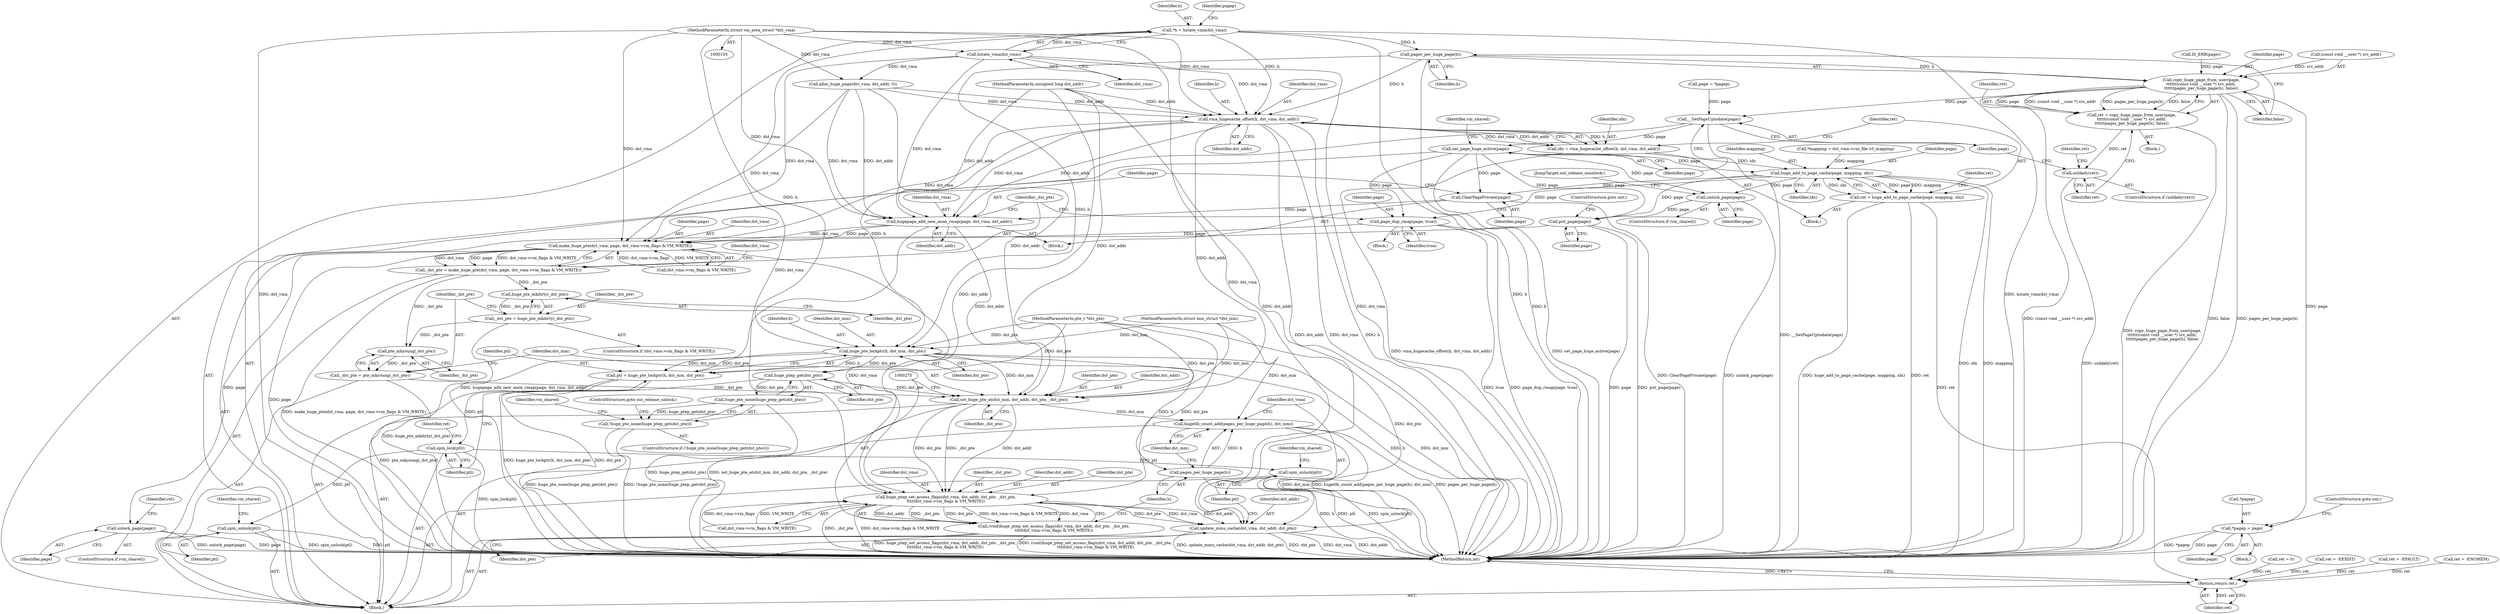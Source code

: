 digraph "1_linux_1e3921471354244f70fe268586ff94a97a6dd4df@pointer" {
"1000156" [label="(Call,pages_per_huge_page(h))"];
"1000122" [label="(Call,*h = hstate_vma(dst_vma))"];
"1000124" [label="(Call,hstate_vma(dst_vma))"];
"1000108" [label="(MethodParameterIn,struct vm_area_struct *dst_vma)"];
"1000151" [label="(Call,copy_huge_page_from_user(page,\n\t\t\t\t\t\t(const void __user *) src_addr,\n\t\t\t\t\t\tpages_per_huge_page(h), false))"];
"1000149" [label="(Call,ret = copy_huge_page_from_user(page,\n\t\t\t\t\t\t(const void __user *) src_addr,\n\t\t\t\t\t\tpages_per_huge_page(h), false))"];
"1000160" [label="(Call,unlikely(ret))"];
"1000167" [label="(Call,*pagep = page)"];
"1000182" [label="(Call,__SetPageUptodate(page))"];
"1000184" [label="(Call,set_page_huge_active(page))"];
"1000206" [label="(Call,huge_add_to_page_cache(page, mapping, idx))"];
"1000204" [label="(Call,ret = huge_add_to_page_cache(page, mapping, idx))"];
"1000304" [label="(Return,return ret;)"];
"1000234" [label="(Call,page_dup_rmap(page, true))"];
"1000247" [label="(Call,make_huge_pte(dst_vma, page, dst_vma->vm_flags & VM_WRITE))"];
"1000245" [label="(Call,_dst_pte = make_huge_pte(dst_vma, page, dst_vma->vm_flags & VM_WRITE))"];
"1000263" [label="(Call,huge_pte_mkdirty(_dst_pte))"];
"1000261" [label="(Call,_dst_pte = huge_pte_mkdirty(_dst_pte))"];
"1000267" [label="(Call,pte_mkyoung(_dst_pte))"];
"1000265" [label="(Call,_dst_pte = pte_mkyoung(_dst_pte))"];
"1000269" [label="(Call,set_huge_pte_at(dst_mm, dst_addr, dst_pte, _dst_pte))"];
"1000276" [label="(Call,huge_ptep_set_access_flags(dst_vma, dst_addr, dst_pte, _dst_pte,\n\t\t\t\t\tdst_vma->vm_flags & VM_WRITE))"];
"1000274" [label="(Call,(void)huge_ptep_set_access_flags(dst_vma, dst_addr, dst_pte, _dst_pte,\n\t\t\t\t\tdst_vma->vm_flags & VM_WRITE))"];
"1000290" [label="(Call,update_mmu_cache(dst_vma, dst_addr, dst_pte))"];
"1000286" [label="(Call,hugetlb_count_add(pages_per_huge_page(h), dst_mm))"];
"1000298" [label="(Call,unlock_page(page))"];
"1000239" [label="(Call,ClearPagePrivate(page))"];
"1000241" [label="(Call,hugepage_add_new_anon_rmap(page, dst_vma, dst_addr))"];
"1000311" [label="(Call,unlock_page(page))"];
"1000314" [label="(Call,put_page(page))"];
"1000200" [label="(Call,vma_hugecache_offset(h, dst_vma, dst_addr))"];
"1000198" [label="(Call,idx = vma_hugecache_offset(h, dst_vma, dst_addr))"];
"1000215" [label="(Call,huge_pte_lockptr(h, dst_mm, dst_pte))"];
"1000213" [label="(Call,ptl = huge_pte_lockptr(h, dst_mm, dst_pte))"];
"1000219" [label="(Call,spin_lock(ptl))"];
"1000294" [label="(Call,spin_unlock(ptl))"];
"1000307" [label="(Call,spin_unlock(ptl))"];
"1000228" [label="(Call,huge_ptep_get(dst_pte))"];
"1000227" [label="(Call,huge_pte_none(huge_ptep_get(dst_pte)))"];
"1000226" [label="(Call,!huge_pte_none(huge_ptep_get(dst_pte)))"];
"1000287" [label="(Call,pages_per_huge_page(h))"];
"1000219" [label="(Call,spin_lock(ptl))"];
"1000264" [label="(Identifier,_dst_pte)"];
"1000211" [label="(Identifier,ret)"];
"1000246" [label="(Identifier,_dst_pte)"];
"1000243" [label="(Identifier,dst_vma)"];
"1000293" [label="(Identifier,dst_pte)"];
"1000202" [label="(Identifier,dst_vma)"];
"1000216" [label="(Identifier,h)"];
"1000160" [label="(Call,unlikely(ret))"];
"1000208" [label="(Identifier,mapping)"];
"1000298" [label="(Call,unlock_page(page))"];
"1000167" [label="(Call,*pagep = page)"];
"1000263" [label="(Call,huge_pte_mkdirty(_dst_pte))"];
"1000201" [label="(Identifier,h)"];
"1000134" [label="(Block,)"];
"1000296" [label="(ControlStructure,if (vm_shared))"];
"1000289" [label="(Identifier,dst_mm)"];
"1000270" [label="(Identifier,dst_mm)"];
"1000174" [label="(Call,page = *pagep)"];
"1000315" [label="(Identifier,page)"];
"1000124" [label="(Call,hstate_vma(dst_vma))"];
"1000209" [label="(Identifier,idx)"];
"1000107" [label="(MethodParameterIn,pte_t *dst_pte)"];
"1000272" [label="(Identifier,dst_pte)"];
"1000225" [label="(ControlStructure,if (!huge_pte_none(huge_ptep_get(dst_pte))))"];
"1000112" [label="(Block,)"];
"1000250" [label="(Call,dst_vma->vm_flags & VM_WRITE)"];
"1000290" [label="(Call,update_mmu_cache(dst_vma, dst_addr, dst_pte))"];
"1000151" [label="(Call,copy_huge_page_from_user(page,\n\t\t\t\t\t\t(const void __user *) src_addr,\n\t\t\t\t\t\tpages_per_huge_page(h), false))"];
"1000291" [label="(Identifier,dst_vma)"];
"1000269" [label="(Call,set_huge_pte_at(dst_mm, dst_addr, dst_pte, _dst_pte))"];
"1000297" [label="(Identifier,vm_shared)"];
"1000149" [label="(Call,ret = copy_huge_page_from_user(page,\n\t\t\t\t\t\t(const void __user *) src_addr,\n\t\t\t\t\t\tpages_per_huge_page(h), false))"];
"1000311" [label="(Call,unlock_page(page))"];
"1000317" [label="(MethodReturn,int)"];
"1000294" [label="(Call,spin_unlock(ptl))"];
"1000235" [label="(Identifier,page)"];
"1000125" [label="(Identifier,dst_vma)"];
"1000288" [label="(Identifier,h)"];
"1000312" [label="(Identifier,page)"];
"1000276" [label="(Call,huge_ptep_set_access_flags(dst_vma, dst_addr, dst_pte, _dst_pte,\n\t\t\t\t\tdst_vma->vm_flags & VM_WRITE))"];
"1000206" [label="(Call,huge_add_to_page_cache(page, mapping, idx))"];
"1000226" [label="(Call,!huge_pte_none(huge_ptep_get(dst_pte)))"];
"1000280" [label="(Identifier,_dst_pte)"];
"1000301" [label="(Identifier,ret)"];
"1000287" [label="(Call,pages_per_huge_page(h))"];
"1000248" [label="(Identifier,dst_vma)"];
"1000123" [label="(Identifier,h)"];
"1000299" [label="(Identifier,page)"];
"1000133" [label="(Identifier,pagep)"];
"1000184" [label="(Call,set_page_huge_active(page))"];
"1000109" [label="(MethodParameterIn,unsigned long dst_addr)"];
"1000229" [label="(Identifier,dst_pte)"];
"1000205" [label="(Identifier,ret)"];
"1000108" [label="(MethodParameterIn,struct vm_area_struct *dst_vma)"];
"1000305" [label="(Identifier,ret)"];
"1000214" [label="(Identifier,ptl)"];
"1000314" [label="(Call,put_page(page))"];
"1000255" [label="(ControlStructure,if (dst_vma->vm_flags & VM_WRITE))"];
"1000217" [label="(Identifier,dst_mm)"];
"1000183" [label="(Identifier,page)"];
"1000267" [label="(Call,pte_mkyoung(_dst_pte))"];
"1000274" [label="(Call,(void)huge_ptep_set_access_flags(dst_vma, dst_addr, dst_pte, _dst_pte,\n\t\t\t\t\tdst_vma->vm_flags & VM_WRITE))"];
"1000232" [label="(Identifier,vm_shared)"];
"1000271" [label="(Identifier,dst_addr)"];
"1000158" [label="(Identifier,false)"];
"1000310" [label="(Identifier,vm_shared)"];
"1000295" [label="(Identifier,ptl)"];
"1000286" [label="(Call,hugetlb_count_add(pages_per_huge_page(h), dst_mm))"];
"1000300" [label="(Call,ret = 0)"];
"1000307" [label="(Call,spin_unlock(ptl))"];
"1000244" [label="(Identifier,dst_addr)"];
"1000159" [label="(ControlStructure,if (unlikely(ret)))"];
"1000162" [label="(Block,)"];
"1000266" [label="(Identifier,_dst_pte)"];
"1000156" [label="(Call,pages_per_huge_page(h))"];
"1000273" [label="(Identifier,_dst_pte)"];
"1000281" [label="(Call,dst_vma->vm_flags & VM_WRITE)"];
"1000171" [label="(ControlStructure,goto out;)"];
"1000122" [label="(Call,*h = hstate_vma(dst_vma))"];
"1000247" [label="(Call,make_huge_pte(dst_vma, page, dst_vma->vm_flags & VM_WRITE))"];
"1000240" [label="(Identifier,page)"];
"1000313" [label="(JumpTarget,out_release_nounlock:)"];
"1000292" [label="(Identifier,dst_addr)"];
"1000141" [label="(Call,alloc_huge_page(dst_vma, dst_addr, 0))"];
"1000215" [label="(Call,huge_pte_lockptr(h, dst_mm, dst_pte))"];
"1000150" [label="(Identifier,ret)"];
"1000242" [label="(Identifier,page)"];
"1000168" [label="(Call,*pagep)"];
"1000308" [label="(Identifier,ptl)"];
"1000222" [label="(Identifier,ret)"];
"1000187" [label="(Identifier,vm_shared)"];
"1000227" [label="(Call,huge_pte_none(huge_ptep_get(dst_pte)))"];
"1000190" [label="(Call,*mapping = dst_vma->vm_file->f_mapping)"];
"1000152" [label="(Identifier,page)"];
"1000164" [label="(Identifier,ret)"];
"1000204" [label="(Call,ret = huge_add_to_page_cache(page, mapping, idx))"];
"1000239" [label="(Call,ClearPagePrivate(page))"];
"1000153" [label="(Call,(const void __user *) src_addr)"];
"1000221" [label="(Call,ret = -EEXIST)"];
"1000316" [label="(ControlStructure,goto out;)"];
"1000199" [label="(Identifier,idx)"];
"1000218" [label="(Identifier,dst_pte)"];
"1000213" [label="(Call,ptl = huge_pte_lockptr(h, dst_mm, dst_pte))"];
"1000170" [label="(Identifier,page)"];
"1000200" [label="(Call,vma_hugecache_offset(h, dst_vma, dst_addr))"];
"1000161" [label="(Identifier,ret)"];
"1000207" [label="(Identifier,page)"];
"1000163" [label="(Call,ret = -EFAULT)"];
"1000265" [label="(Call,_dst_pte = pte_mkyoung(_dst_pte))"];
"1000245" [label="(Call,_dst_pte = make_huge_pte(dst_vma, page, dst_vma->vm_flags & VM_WRITE))"];
"1000268" [label="(Identifier,_dst_pte)"];
"1000106" [label="(MethodParameterIn,struct mm_struct *dst_mm)"];
"1000203" [label="(Identifier,dst_addr)"];
"1000258" [label="(Identifier,dst_vma)"];
"1000230" [label="(ControlStructure,goto out_release_unlock;)"];
"1000262" [label="(Identifier,_dst_pte)"];
"1000157" [label="(Identifier,h)"];
"1000241" [label="(Call,hugepage_add_new_anon_rmap(page, dst_vma, dst_addr))"];
"1000220" [label="(Identifier,ptl)"];
"1000185" [label="(Identifier,page)"];
"1000236" [label="(Identifier,true)"];
"1000135" [label="(Call,ret = -ENOMEM)"];
"1000198" [label="(Call,idx = vma_hugecache_offset(h, dst_vma, dst_addr))"];
"1000233" [label="(Block,)"];
"1000304" [label="(Return,return ret;)"];
"1000188" [label="(Block,)"];
"1000228" [label="(Call,huge_ptep_get(dst_pte))"];
"1000278" [label="(Identifier,dst_addr)"];
"1000261" [label="(Call,_dst_pte = huge_pte_mkdirty(_dst_pte))"];
"1000238" [label="(Block,)"];
"1000182" [label="(Call,__SetPageUptodate(page))"];
"1000234" [label="(Call,page_dup_rmap(page, true))"];
"1000146" [label="(Call,IS_ERR(page))"];
"1000279" [label="(Identifier,dst_pte)"];
"1000249" [label="(Identifier,page)"];
"1000277" [label="(Identifier,dst_vma)"];
"1000309" [label="(ControlStructure,if (vm_shared))"];
"1000156" -> "1000151"  [label="AST: "];
"1000156" -> "1000157"  [label="CFG: "];
"1000157" -> "1000156"  [label="AST: "];
"1000158" -> "1000156"  [label="CFG: "];
"1000156" -> "1000317"  [label="DDG: h"];
"1000156" -> "1000151"  [label="DDG: h"];
"1000122" -> "1000156"  [label="DDG: h"];
"1000156" -> "1000200"  [label="DDG: h"];
"1000156" -> "1000215"  [label="DDG: h"];
"1000122" -> "1000112"  [label="AST: "];
"1000122" -> "1000124"  [label="CFG: "];
"1000123" -> "1000122"  [label="AST: "];
"1000124" -> "1000122"  [label="AST: "];
"1000133" -> "1000122"  [label="CFG: "];
"1000122" -> "1000317"  [label="DDG: h"];
"1000122" -> "1000317"  [label="DDG: hstate_vma(dst_vma)"];
"1000124" -> "1000122"  [label="DDG: dst_vma"];
"1000122" -> "1000200"  [label="DDG: h"];
"1000122" -> "1000215"  [label="DDG: h"];
"1000124" -> "1000125"  [label="CFG: "];
"1000125" -> "1000124"  [label="AST: "];
"1000124" -> "1000317"  [label="DDG: dst_vma"];
"1000108" -> "1000124"  [label="DDG: dst_vma"];
"1000124" -> "1000141"  [label="DDG: dst_vma"];
"1000124" -> "1000200"  [label="DDG: dst_vma"];
"1000124" -> "1000241"  [label="DDG: dst_vma"];
"1000124" -> "1000247"  [label="DDG: dst_vma"];
"1000108" -> "1000105"  [label="AST: "];
"1000108" -> "1000317"  [label="DDG: dst_vma"];
"1000108" -> "1000141"  [label="DDG: dst_vma"];
"1000108" -> "1000200"  [label="DDG: dst_vma"];
"1000108" -> "1000241"  [label="DDG: dst_vma"];
"1000108" -> "1000247"  [label="DDG: dst_vma"];
"1000108" -> "1000276"  [label="DDG: dst_vma"];
"1000108" -> "1000290"  [label="DDG: dst_vma"];
"1000151" -> "1000149"  [label="AST: "];
"1000151" -> "1000158"  [label="CFG: "];
"1000152" -> "1000151"  [label="AST: "];
"1000153" -> "1000151"  [label="AST: "];
"1000158" -> "1000151"  [label="AST: "];
"1000149" -> "1000151"  [label="CFG: "];
"1000151" -> "1000317"  [label="DDG: (const void __user *) src_addr"];
"1000151" -> "1000317"  [label="DDG: false"];
"1000151" -> "1000317"  [label="DDG: pages_per_huge_page(h)"];
"1000151" -> "1000149"  [label="DDG: page"];
"1000151" -> "1000149"  [label="DDG: (const void __user *) src_addr"];
"1000151" -> "1000149"  [label="DDG: pages_per_huge_page(h)"];
"1000151" -> "1000149"  [label="DDG: false"];
"1000146" -> "1000151"  [label="DDG: page"];
"1000153" -> "1000151"  [label="DDG: src_addr"];
"1000151" -> "1000167"  [label="DDG: page"];
"1000151" -> "1000182"  [label="DDG: page"];
"1000149" -> "1000134"  [label="AST: "];
"1000150" -> "1000149"  [label="AST: "];
"1000161" -> "1000149"  [label="CFG: "];
"1000149" -> "1000317"  [label="DDG: copy_huge_page_from_user(page,\n\t\t\t\t\t\t(const void __user *) src_addr,\n\t\t\t\t\t\tpages_per_huge_page(h), false)"];
"1000149" -> "1000160"  [label="DDG: ret"];
"1000160" -> "1000159"  [label="AST: "];
"1000160" -> "1000161"  [label="CFG: "];
"1000161" -> "1000160"  [label="AST: "];
"1000164" -> "1000160"  [label="CFG: "];
"1000183" -> "1000160"  [label="CFG: "];
"1000160" -> "1000317"  [label="DDG: unlikely(ret)"];
"1000167" -> "1000162"  [label="AST: "];
"1000167" -> "1000170"  [label="CFG: "];
"1000168" -> "1000167"  [label="AST: "];
"1000170" -> "1000167"  [label="AST: "];
"1000171" -> "1000167"  [label="CFG: "];
"1000167" -> "1000317"  [label="DDG: *pagep"];
"1000167" -> "1000317"  [label="DDG: page"];
"1000182" -> "1000112"  [label="AST: "];
"1000182" -> "1000183"  [label="CFG: "];
"1000183" -> "1000182"  [label="AST: "];
"1000185" -> "1000182"  [label="CFG: "];
"1000182" -> "1000317"  [label="DDG: __SetPageUptodate(page)"];
"1000174" -> "1000182"  [label="DDG: page"];
"1000182" -> "1000184"  [label="DDG: page"];
"1000184" -> "1000112"  [label="AST: "];
"1000184" -> "1000185"  [label="CFG: "];
"1000185" -> "1000184"  [label="AST: "];
"1000187" -> "1000184"  [label="CFG: "];
"1000184" -> "1000317"  [label="DDG: set_page_huge_active(page)"];
"1000184" -> "1000206"  [label="DDG: page"];
"1000184" -> "1000234"  [label="DDG: page"];
"1000184" -> "1000239"  [label="DDG: page"];
"1000184" -> "1000311"  [label="DDG: page"];
"1000184" -> "1000314"  [label="DDG: page"];
"1000206" -> "1000204"  [label="AST: "];
"1000206" -> "1000209"  [label="CFG: "];
"1000207" -> "1000206"  [label="AST: "];
"1000208" -> "1000206"  [label="AST: "];
"1000209" -> "1000206"  [label="AST: "];
"1000204" -> "1000206"  [label="CFG: "];
"1000206" -> "1000317"  [label="DDG: idx"];
"1000206" -> "1000317"  [label="DDG: mapping"];
"1000206" -> "1000204"  [label="DDG: page"];
"1000206" -> "1000204"  [label="DDG: mapping"];
"1000206" -> "1000204"  [label="DDG: idx"];
"1000190" -> "1000206"  [label="DDG: mapping"];
"1000198" -> "1000206"  [label="DDG: idx"];
"1000206" -> "1000234"  [label="DDG: page"];
"1000206" -> "1000239"  [label="DDG: page"];
"1000206" -> "1000311"  [label="DDG: page"];
"1000206" -> "1000314"  [label="DDG: page"];
"1000204" -> "1000188"  [label="AST: "];
"1000205" -> "1000204"  [label="AST: "];
"1000211" -> "1000204"  [label="CFG: "];
"1000204" -> "1000317"  [label="DDG: huge_add_to_page_cache(page, mapping, idx)"];
"1000204" -> "1000317"  [label="DDG: ret"];
"1000204" -> "1000304"  [label="DDG: ret"];
"1000304" -> "1000112"  [label="AST: "];
"1000304" -> "1000305"  [label="CFG: "];
"1000305" -> "1000304"  [label="AST: "];
"1000317" -> "1000304"  [label="CFG: "];
"1000304" -> "1000317"  [label="DDG: <RET>"];
"1000305" -> "1000304"  [label="DDG: ret"];
"1000163" -> "1000304"  [label="DDG: ret"];
"1000300" -> "1000304"  [label="DDG: ret"];
"1000221" -> "1000304"  [label="DDG: ret"];
"1000135" -> "1000304"  [label="DDG: ret"];
"1000234" -> "1000233"  [label="AST: "];
"1000234" -> "1000236"  [label="CFG: "];
"1000235" -> "1000234"  [label="AST: "];
"1000236" -> "1000234"  [label="AST: "];
"1000246" -> "1000234"  [label="CFG: "];
"1000234" -> "1000317"  [label="DDG: true"];
"1000234" -> "1000317"  [label="DDG: page_dup_rmap(page, true)"];
"1000234" -> "1000247"  [label="DDG: page"];
"1000247" -> "1000245"  [label="AST: "];
"1000247" -> "1000250"  [label="CFG: "];
"1000248" -> "1000247"  [label="AST: "];
"1000249" -> "1000247"  [label="AST: "];
"1000250" -> "1000247"  [label="AST: "];
"1000245" -> "1000247"  [label="CFG: "];
"1000247" -> "1000317"  [label="DDG: page"];
"1000247" -> "1000245"  [label="DDG: dst_vma"];
"1000247" -> "1000245"  [label="DDG: page"];
"1000247" -> "1000245"  [label="DDG: dst_vma->vm_flags & VM_WRITE"];
"1000141" -> "1000247"  [label="DDG: dst_vma"];
"1000241" -> "1000247"  [label="DDG: dst_vma"];
"1000241" -> "1000247"  [label="DDG: page"];
"1000200" -> "1000247"  [label="DDG: dst_vma"];
"1000250" -> "1000247"  [label="DDG: dst_vma->vm_flags"];
"1000250" -> "1000247"  [label="DDG: VM_WRITE"];
"1000247" -> "1000276"  [label="DDG: dst_vma"];
"1000247" -> "1000298"  [label="DDG: page"];
"1000245" -> "1000112"  [label="AST: "];
"1000246" -> "1000245"  [label="AST: "];
"1000258" -> "1000245"  [label="CFG: "];
"1000245" -> "1000317"  [label="DDG: make_huge_pte(dst_vma, page, dst_vma->vm_flags & VM_WRITE)"];
"1000245" -> "1000263"  [label="DDG: _dst_pte"];
"1000245" -> "1000267"  [label="DDG: _dst_pte"];
"1000263" -> "1000261"  [label="AST: "];
"1000263" -> "1000264"  [label="CFG: "];
"1000264" -> "1000263"  [label="AST: "];
"1000261" -> "1000263"  [label="CFG: "];
"1000263" -> "1000261"  [label="DDG: _dst_pte"];
"1000261" -> "1000255"  [label="AST: "];
"1000262" -> "1000261"  [label="AST: "];
"1000266" -> "1000261"  [label="CFG: "];
"1000261" -> "1000317"  [label="DDG: huge_pte_mkdirty(_dst_pte)"];
"1000261" -> "1000267"  [label="DDG: _dst_pte"];
"1000267" -> "1000265"  [label="AST: "];
"1000267" -> "1000268"  [label="CFG: "];
"1000268" -> "1000267"  [label="AST: "];
"1000265" -> "1000267"  [label="CFG: "];
"1000267" -> "1000265"  [label="DDG: _dst_pte"];
"1000265" -> "1000112"  [label="AST: "];
"1000266" -> "1000265"  [label="AST: "];
"1000270" -> "1000265"  [label="CFG: "];
"1000265" -> "1000317"  [label="DDG: pte_mkyoung(_dst_pte)"];
"1000265" -> "1000269"  [label="DDG: _dst_pte"];
"1000269" -> "1000112"  [label="AST: "];
"1000269" -> "1000273"  [label="CFG: "];
"1000270" -> "1000269"  [label="AST: "];
"1000271" -> "1000269"  [label="AST: "];
"1000272" -> "1000269"  [label="AST: "];
"1000273" -> "1000269"  [label="AST: "];
"1000275" -> "1000269"  [label="CFG: "];
"1000269" -> "1000317"  [label="DDG: set_huge_pte_at(dst_mm, dst_addr, dst_pte, _dst_pte)"];
"1000215" -> "1000269"  [label="DDG: dst_mm"];
"1000106" -> "1000269"  [label="DDG: dst_mm"];
"1000200" -> "1000269"  [label="DDG: dst_addr"];
"1000141" -> "1000269"  [label="DDG: dst_addr"];
"1000241" -> "1000269"  [label="DDG: dst_addr"];
"1000109" -> "1000269"  [label="DDG: dst_addr"];
"1000228" -> "1000269"  [label="DDG: dst_pte"];
"1000107" -> "1000269"  [label="DDG: dst_pte"];
"1000269" -> "1000276"  [label="DDG: dst_addr"];
"1000269" -> "1000276"  [label="DDG: dst_pte"];
"1000269" -> "1000276"  [label="DDG: _dst_pte"];
"1000269" -> "1000286"  [label="DDG: dst_mm"];
"1000276" -> "1000274"  [label="AST: "];
"1000276" -> "1000281"  [label="CFG: "];
"1000277" -> "1000276"  [label="AST: "];
"1000278" -> "1000276"  [label="AST: "];
"1000279" -> "1000276"  [label="AST: "];
"1000280" -> "1000276"  [label="AST: "];
"1000281" -> "1000276"  [label="AST: "];
"1000274" -> "1000276"  [label="CFG: "];
"1000276" -> "1000317"  [label="DDG: _dst_pte"];
"1000276" -> "1000317"  [label="DDG: dst_vma->vm_flags & VM_WRITE"];
"1000276" -> "1000274"  [label="DDG: dst_addr"];
"1000276" -> "1000274"  [label="DDG: _dst_pte"];
"1000276" -> "1000274"  [label="DDG: dst_pte"];
"1000276" -> "1000274"  [label="DDG: dst_vma->vm_flags & VM_WRITE"];
"1000276" -> "1000274"  [label="DDG: dst_vma"];
"1000109" -> "1000276"  [label="DDG: dst_addr"];
"1000107" -> "1000276"  [label="DDG: dst_pte"];
"1000281" -> "1000276"  [label="DDG: dst_vma->vm_flags"];
"1000281" -> "1000276"  [label="DDG: VM_WRITE"];
"1000276" -> "1000290"  [label="DDG: dst_vma"];
"1000276" -> "1000290"  [label="DDG: dst_addr"];
"1000276" -> "1000290"  [label="DDG: dst_pte"];
"1000274" -> "1000112"  [label="AST: "];
"1000275" -> "1000274"  [label="AST: "];
"1000288" -> "1000274"  [label="CFG: "];
"1000274" -> "1000317"  [label="DDG: (void)huge_ptep_set_access_flags(dst_vma, dst_addr, dst_pte, _dst_pte,\n\t\t\t\t\tdst_vma->vm_flags & VM_WRITE)"];
"1000274" -> "1000317"  [label="DDG: huge_ptep_set_access_flags(dst_vma, dst_addr, dst_pte, _dst_pte,\n\t\t\t\t\tdst_vma->vm_flags & VM_WRITE)"];
"1000290" -> "1000112"  [label="AST: "];
"1000290" -> "1000293"  [label="CFG: "];
"1000291" -> "1000290"  [label="AST: "];
"1000292" -> "1000290"  [label="AST: "];
"1000293" -> "1000290"  [label="AST: "];
"1000295" -> "1000290"  [label="CFG: "];
"1000290" -> "1000317"  [label="DDG: dst_vma"];
"1000290" -> "1000317"  [label="DDG: dst_addr"];
"1000290" -> "1000317"  [label="DDG: update_mmu_cache(dst_vma, dst_addr, dst_pte)"];
"1000290" -> "1000317"  [label="DDG: dst_pte"];
"1000109" -> "1000290"  [label="DDG: dst_addr"];
"1000107" -> "1000290"  [label="DDG: dst_pte"];
"1000286" -> "1000112"  [label="AST: "];
"1000286" -> "1000289"  [label="CFG: "];
"1000287" -> "1000286"  [label="AST: "];
"1000289" -> "1000286"  [label="AST: "];
"1000291" -> "1000286"  [label="CFG: "];
"1000286" -> "1000317"  [label="DDG: hugetlb_count_add(pages_per_huge_page(h), dst_mm)"];
"1000286" -> "1000317"  [label="DDG: pages_per_huge_page(h)"];
"1000286" -> "1000317"  [label="DDG: dst_mm"];
"1000287" -> "1000286"  [label="DDG: h"];
"1000106" -> "1000286"  [label="DDG: dst_mm"];
"1000298" -> "1000296"  [label="AST: "];
"1000298" -> "1000299"  [label="CFG: "];
"1000299" -> "1000298"  [label="AST: "];
"1000301" -> "1000298"  [label="CFG: "];
"1000298" -> "1000317"  [label="DDG: unlock_page(page)"];
"1000298" -> "1000317"  [label="DDG: page"];
"1000239" -> "1000238"  [label="AST: "];
"1000239" -> "1000240"  [label="CFG: "];
"1000240" -> "1000239"  [label="AST: "];
"1000242" -> "1000239"  [label="CFG: "];
"1000239" -> "1000317"  [label="DDG: ClearPagePrivate(page)"];
"1000239" -> "1000241"  [label="DDG: page"];
"1000241" -> "1000238"  [label="AST: "];
"1000241" -> "1000244"  [label="CFG: "];
"1000242" -> "1000241"  [label="AST: "];
"1000243" -> "1000241"  [label="AST: "];
"1000244" -> "1000241"  [label="AST: "];
"1000246" -> "1000241"  [label="CFG: "];
"1000241" -> "1000317"  [label="DDG: hugepage_add_new_anon_rmap(page, dst_vma, dst_addr)"];
"1000141" -> "1000241"  [label="DDG: dst_vma"];
"1000141" -> "1000241"  [label="DDG: dst_addr"];
"1000200" -> "1000241"  [label="DDG: dst_vma"];
"1000200" -> "1000241"  [label="DDG: dst_addr"];
"1000109" -> "1000241"  [label="DDG: dst_addr"];
"1000311" -> "1000309"  [label="AST: "];
"1000311" -> "1000312"  [label="CFG: "];
"1000312" -> "1000311"  [label="AST: "];
"1000313" -> "1000311"  [label="CFG: "];
"1000311" -> "1000317"  [label="DDG: unlock_page(page)"];
"1000311" -> "1000314"  [label="DDG: page"];
"1000314" -> "1000112"  [label="AST: "];
"1000314" -> "1000315"  [label="CFG: "];
"1000315" -> "1000314"  [label="AST: "];
"1000316" -> "1000314"  [label="CFG: "];
"1000314" -> "1000317"  [label="DDG: page"];
"1000314" -> "1000317"  [label="DDG: put_page(page)"];
"1000200" -> "1000198"  [label="AST: "];
"1000200" -> "1000203"  [label="CFG: "];
"1000201" -> "1000200"  [label="AST: "];
"1000202" -> "1000200"  [label="AST: "];
"1000203" -> "1000200"  [label="AST: "];
"1000198" -> "1000200"  [label="CFG: "];
"1000200" -> "1000317"  [label="DDG: h"];
"1000200" -> "1000317"  [label="DDG: dst_addr"];
"1000200" -> "1000317"  [label="DDG: dst_vma"];
"1000200" -> "1000198"  [label="DDG: h"];
"1000200" -> "1000198"  [label="DDG: dst_vma"];
"1000200" -> "1000198"  [label="DDG: dst_addr"];
"1000141" -> "1000200"  [label="DDG: dst_vma"];
"1000141" -> "1000200"  [label="DDG: dst_addr"];
"1000109" -> "1000200"  [label="DDG: dst_addr"];
"1000200" -> "1000215"  [label="DDG: h"];
"1000198" -> "1000188"  [label="AST: "];
"1000199" -> "1000198"  [label="AST: "];
"1000205" -> "1000198"  [label="CFG: "];
"1000198" -> "1000317"  [label="DDG: vma_hugecache_offset(h, dst_vma, dst_addr)"];
"1000215" -> "1000213"  [label="AST: "];
"1000215" -> "1000218"  [label="CFG: "];
"1000216" -> "1000215"  [label="AST: "];
"1000217" -> "1000215"  [label="AST: "];
"1000218" -> "1000215"  [label="AST: "];
"1000213" -> "1000215"  [label="CFG: "];
"1000215" -> "1000317"  [label="DDG: h"];
"1000215" -> "1000317"  [label="DDG: dst_mm"];
"1000215" -> "1000213"  [label="DDG: h"];
"1000215" -> "1000213"  [label="DDG: dst_mm"];
"1000215" -> "1000213"  [label="DDG: dst_pte"];
"1000106" -> "1000215"  [label="DDG: dst_mm"];
"1000107" -> "1000215"  [label="DDG: dst_pte"];
"1000215" -> "1000228"  [label="DDG: dst_pte"];
"1000215" -> "1000287"  [label="DDG: h"];
"1000213" -> "1000112"  [label="AST: "];
"1000214" -> "1000213"  [label="AST: "];
"1000220" -> "1000213"  [label="CFG: "];
"1000213" -> "1000317"  [label="DDG: huge_pte_lockptr(h, dst_mm, dst_pte)"];
"1000213" -> "1000219"  [label="DDG: ptl"];
"1000219" -> "1000112"  [label="AST: "];
"1000219" -> "1000220"  [label="CFG: "];
"1000220" -> "1000219"  [label="AST: "];
"1000222" -> "1000219"  [label="CFG: "];
"1000219" -> "1000317"  [label="DDG: spin_lock(ptl)"];
"1000219" -> "1000294"  [label="DDG: ptl"];
"1000219" -> "1000307"  [label="DDG: ptl"];
"1000294" -> "1000112"  [label="AST: "];
"1000294" -> "1000295"  [label="CFG: "];
"1000295" -> "1000294"  [label="AST: "];
"1000297" -> "1000294"  [label="CFG: "];
"1000294" -> "1000317"  [label="DDG: ptl"];
"1000294" -> "1000317"  [label="DDG: spin_unlock(ptl)"];
"1000307" -> "1000112"  [label="AST: "];
"1000307" -> "1000308"  [label="CFG: "];
"1000308" -> "1000307"  [label="AST: "];
"1000310" -> "1000307"  [label="CFG: "];
"1000307" -> "1000317"  [label="DDG: spin_unlock(ptl)"];
"1000307" -> "1000317"  [label="DDG: ptl"];
"1000228" -> "1000227"  [label="AST: "];
"1000228" -> "1000229"  [label="CFG: "];
"1000229" -> "1000228"  [label="AST: "];
"1000227" -> "1000228"  [label="CFG: "];
"1000228" -> "1000317"  [label="DDG: dst_pte"];
"1000228" -> "1000227"  [label="DDG: dst_pte"];
"1000107" -> "1000228"  [label="DDG: dst_pte"];
"1000227" -> "1000226"  [label="AST: "];
"1000226" -> "1000227"  [label="CFG: "];
"1000227" -> "1000317"  [label="DDG: huge_ptep_get(dst_pte)"];
"1000227" -> "1000226"  [label="DDG: huge_ptep_get(dst_pte)"];
"1000226" -> "1000225"  [label="AST: "];
"1000230" -> "1000226"  [label="CFG: "];
"1000232" -> "1000226"  [label="CFG: "];
"1000226" -> "1000317"  [label="DDG: huge_pte_none(huge_ptep_get(dst_pte))"];
"1000226" -> "1000317"  [label="DDG: !huge_pte_none(huge_ptep_get(dst_pte))"];
"1000287" -> "1000288"  [label="CFG: "];
"1000288" -> "1000287"  [label="AST: "];
"1000289" -> "1000287"  [label="CFG: "];
"1000287" -> "1000317"  [label="DDG: h"];
}
